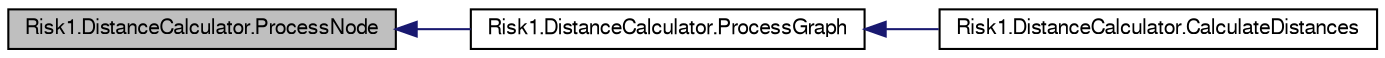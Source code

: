 digraph G
{
  bgcolor="transparent";
  edge [fontname="FreeSans",fontsize="10",labelfontname="FreeSans",labelfontsize="10"];
  node [fontname="FreeSans",fontsize="10",shape=record];
  rankdir="LR";
  Node1 [label="Risk1.DistanceCalculator.ProcessNode",height=0.2,width=0.4,color="black", fillcolor="grey75", style="filled" fontcolor="black"];
  Node1 -> Node2 [dir="back",color="midnightblue",fontsize="10",style="solid",fontname="FreeSans"];
  Node2 [label="Risk1.DistanceCalculator.ProcessGraph",height=0.2,width=0.4,color="black",URL="$classRisk1_1_1DistanceCalculator.html#ac48701bd2801768be3f729ed1d6faf2e"];
  Node2 -> Node3 [dir="back",color="midnightblue",fontsize="10",style="solid",fontname="FreeSans"];
  Node3 [label="Risk1.DistanceCalculator.CalculateDistances",height=0.2,width=0.4,color="black",URL="$classRisk1_1_1DistanceCalculator.html#aae864aa0c7d7f77765a33237828f7c6d"];
}
